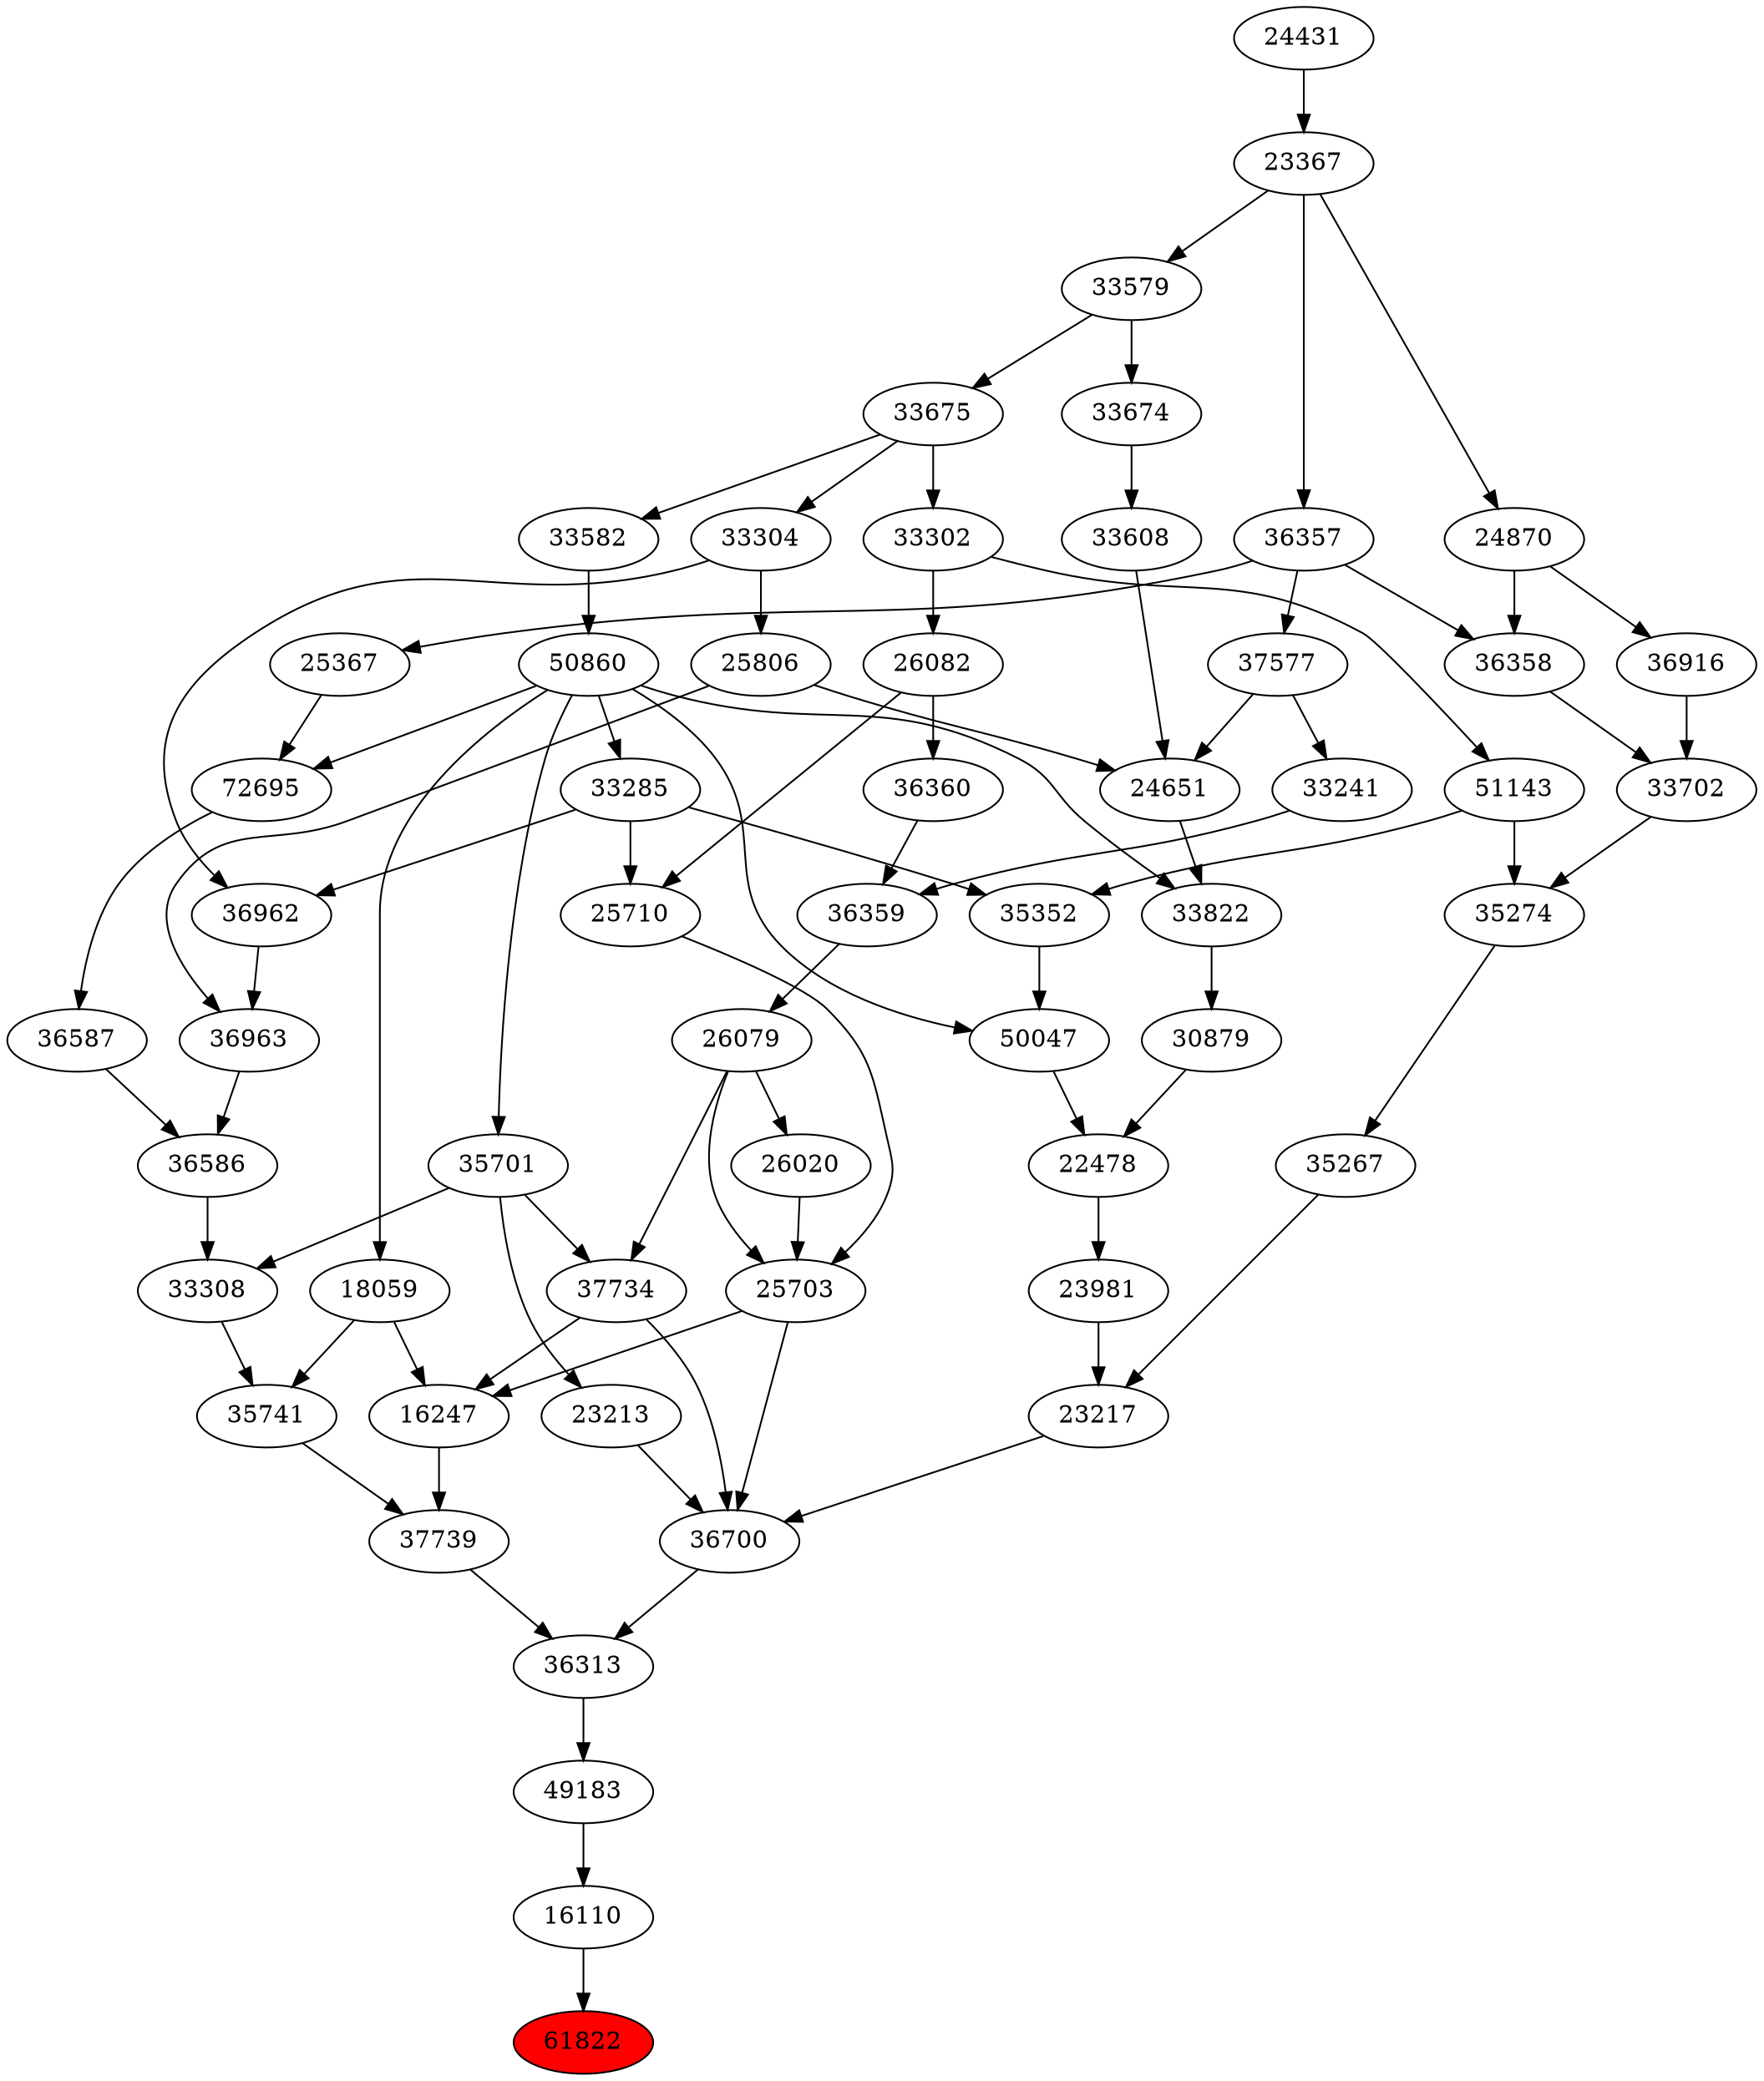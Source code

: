 strict digraph{ 
61822 [label="61822" fillcolor=red style=filled]
16110 -> 61822
16110 [label="16110"]
49183 -> 16110
49183 [label="49183"]
36313 -> 49183
36313 [label="36313"]
36700 -> 36313
37739 -> 36313
36700 [label="36700"]
23217 -> 36700
25703 -> 36700
37734 -> 36700
23213 -> 36700
37739 [label="37739"]
16247 -> 37739
35741 -> 37739
23217 [label="23217"]
35267 -> 23217
23981 -> 23217
25703 [label="25703"]
26020 -> 25703
26079 -> 25703
25710 -> 25703
37734 [label="37734"]
26079 -> 37734
35701 -> 37734
23213 [label="23213"]
35701 -> 23213
16247 [label="16247"]
25703 -> 16247
37734 -> 16247
18059 -> 16247
35741 [label="35741"]
18059 -> 35741
33308 -> 35741
35267 [label="35267"]
35274 -> 35267
23981 [label="23981"]
22478 -> 23981
26020 [label="26020"]
26079 -> 26020
26079 [label="26079"]
36359 -> 26079
25710 [label="25710"]
26082 -> 25710
33285 -> 25710
35701 [label="35701"]
50860 -> 35701
18059 [label="18059"]
50860 -> 18059
33308 [label="33308"]
36586 -> 33308
35701 -> 33308
35274 [label="35274"]
51143 -> 35274
33702 -> 35274
22478 [label="22478"]
30879 -> 22478
50047 -> 22478
36359 [label="36359"]
33241 -> 36359
36360 -> 36359
26082 [label="26082"]
33302 -> 26082
33285 [label="33285"]
50860 -> 33285
50860 [label="50860"]
33582 -> 50860
36586 [label="36586"]
36587 -> 36586
36963 -> 36586
51143 [label="51143"]
33302 -> 51143
33702 [label="33702"]
36916 -> 33702
36358 -> 33702
30879 [label="30879"]
33822 -> 30879
50047 [label="50047"]
35352 -> 50047
50860 -> 50047
33241 [label="33241"]
37577 -> 33241
36360 [label="36360"]
26082 -> 36360
33302 [label="33302"]
33675 -> 33302
33582 [label="33582"]
33675 -> 33582
36587 [label="36587"]
72695 -> 36587
36963 [label="36963"]
36962 -> 36963
25806 -> 36963
36916 [label="36916"]
24870 -> 36916
36358 [label="36358"]
36357 -> 36358
24870 -> 36358
33822 [label="33822"]
24651 -> 33822
50860 -> 33822
35352 [label="35352"]
33285 -> 35352
51143 -> 35352
37577 [label="37577"]
36357 -> 37577
33675 [label="33675"]
33579 -> 33675
72695 [label="72695"]
50860 -> 72695
25367 -> 72695
36962 [label="36962"]
33285 -> 36962
33304 -> 36962
25806 [label="25806"]
33304 -> 25806
24870 [label="24870"]
23367 -> 24870
36357 [label="36357"]
23367 -> 36357
24651 [label="24651"]
25806 -> 24651
33608 -> 24651
37577 -> 24651
33579 [label="33579"]
23367 -> 33579
25367 [label="25367"]
36357 -> 25367
33304 [label="33304"]
33675 -> 33304
23367 [label="23367"]
24431 -> 23367
33608 [label="33608"]
33674 -> 33608
24431 [label="24431"]
33674 [label="33674"]
33579 -> 33674
}